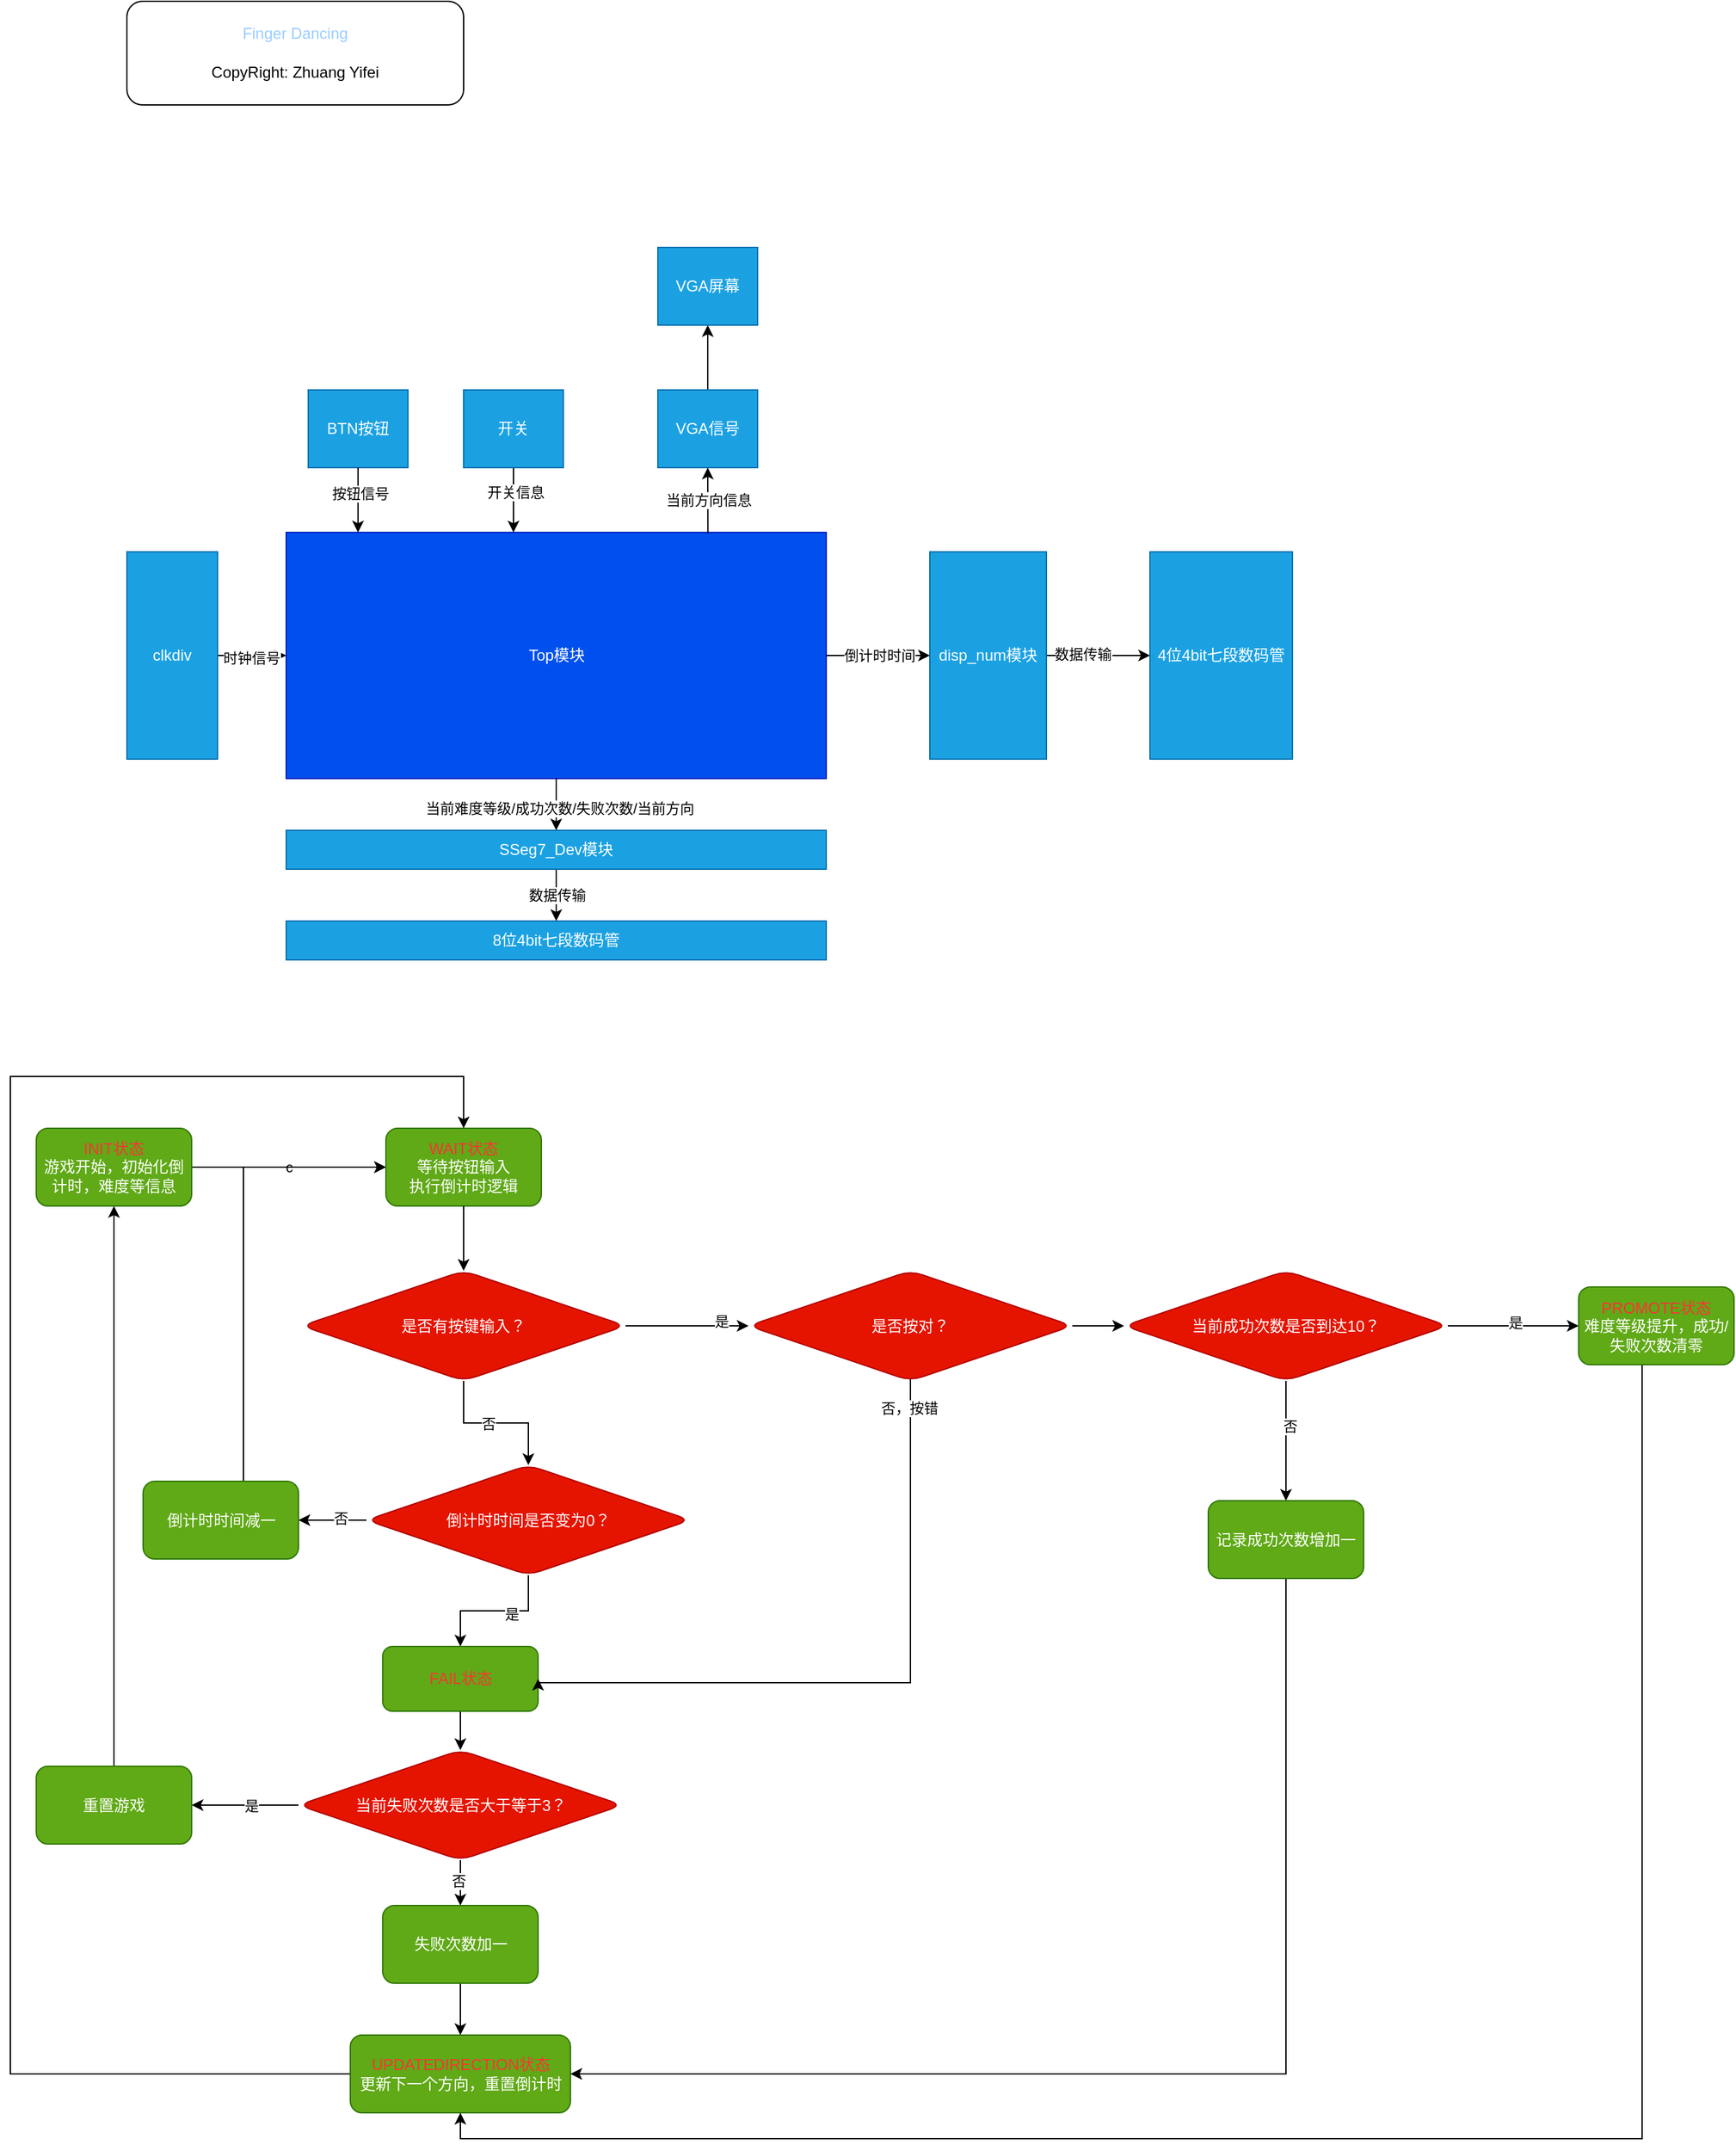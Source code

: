 <mxfile version="22.1.11" type="device" pages="2">
  <diagram name="第 1 页" id="g7MC9NgYhMIOstKCUi9z">
    <mxGraphModel dx="993" dy="734" grid="1" gridSize="10" guides="1" tooltips="1" connect="1" arrows="1" fold="1" page="1" pageScale="1" pageWidth="827" pageHeight="1169" math="0" shadow="0">
      <root>
        <mxCell id="0" />
        <mxCell id="1" parent="0" />
        <mxCell id="Q2U3eIDguRqmrn5DEOg9-1" value="" style="rounded=1;whiteSpace=wrap;html=1;" parent="1" vertex="1">
          <mxGeometry x="120" y="210" width="260" height="80" as="geometry" />
        </mxCell>
        <mxCell id="Q2U3eIDguRqmrn5DEOg9-2" value="&lt;font color=&quot;#99ccff&quot;&gt;Finger Dancing&lt;/font&gt;" style="text;html=1;strokeColor=none;fillColor=none;align=center;verticalAlign=middle;whiteSpace=wrap;rounded=0;" parent="1" vertex="1">
          <mxGeometry x="195" y="220" width="110" height="30" as="geometry" />
        </mxCell>
        <mxCell id="Q2U3eIDguRqmrn5DEOg9-3" value="CopyRight: Zhuang Yifei" style="text;html=1;strokeColor=none;fillColor=none;align=center;verticalAlign=middle;whiteSpace=wrap;rounded=0;" parent="1" vertex="1">
          <mxGeometry x="170" y="250" width="160" height="30" as="geometry" />
        </mxCell>
        <mxCell id="MwbJg4xykfJvcVXfdxU0-3" value="" style="group" parent="1" vertex="1" connectable="0">
          <mxGeometry x="243" y="620" width="417" height="190" as="geometry" />
        </mxCell>
        <mxCell id="cFL7iqV5pQ6nerM8wdcM-2" value="" style="rounded=0;whiteSpace=wrap;html=1;fillColor=#0050ef;strokeColor=#001DBC;fontColor=#ffffff;" parent="MwbJg4xykfJvcVXfdxU0-3" vertex="1">
          <mxGeometry width="417" height="190" as="geometry" />
        </mxCell>
        <mxCell id="MwbJg4xykfJvcVXfdxU0-1" value="Top模块" style="text;html=1;align=center;verticalAlign=middle;whiteSpace=wrap;rounded=0;fontColor=#FFFFFF;" parent="MwbJg4xykfJvcVXfdxU0-3" vertex="1">
          <mxGeometry x="171.706" y="80" width="73.588" height="30" as="geometry" />
        </mxCell>
        <mxCell id="MwbJg4xykfJvcVXfdxU0-15" style="edgeStyle=orthogonalEdgeStyle;rounded=0;orthogonalLoop=1;jettySize=auto;html=1;" parent="1" source="MwbJg4xykfJvcVXfdxU0-4" edge="1">
          <mxGeometry relative="1" as="geometry">
            <mxPoint x="418.5" y="620.0" as="targetPoint" />
          </mxGeometry>
        </mxCell>
        <mxCell id="MwbJg4xykfJvcVXfdxU0-16" value="开关信息" style="edgeLabel;html=1;align=center;verticalAlign=middle;resizable=0;points=[];" parent="MwbJg4xykfJvcVXfdxU0-15" vertex="1" connectable="0">
          <mxGeometry x="-0.251" y="1" relative="1" as="geometry">
            <mxPoint as="offset" />
          </mxGeometry>
        </mxCell>
        <mxCell id="MwbJg4xykfJvcVXfdxU0-4" value="开关" style="rounded=0;whiteSpace=wrap;html=1;fillColor=#1ba1e2;fontColor=#ffffff;strokeColor=#006EAF;" parent="1" vertex="1">
          <mxGeometry x="380" y="510" width="77" height="60" as="geometry" />
        </mxCell>
        <mxCell id="MwbJg4xykfJvcVXfdxU0-5" value="BTN按钮" style="rounded=0;whiteSpace=wrap;html=1;fillColor=#1ba1e2;fontColor=#ffffff;strokeColor=#006EAF;" parent="1" vertex="1">
          <mxGeometry x="260" y="510" width="77" height="60" as="geometry" />
        </mxCell>
        <mxCell id="MwbJg4xykfJvcVXfdxU0-29" style="edgeStyle=orthogonalEdgeStyle;rounded=0;orthogonalLoop=1;jettySize=auto;html=1;entryX=0.5;entryY=1;entryDx=0;entryDy=0;" parent="1" source="MwbJg4xykfJvcVXfdxU0-6" target="MwbJg4xykfJvcVXfdxU0-7" edge="1">
          <mxGeometry relative="1" as="geometry" />
        </mxCell>
        <mxCell id="MwbJg4xykfJvcVXfdxU0-6" value="VGA信号" style="rounded=0;whiteSpace=wrap;html=1;fillColor=#1ba1e2;fontColor=#ffffff;strokeColor=#006EAF;" parent="1" vertex="1">
          <mxGeometry x="530" y="510" width="77" height="60" as="geometry" />
        </mxCell>
        <mxCell id="MwbJg4xykfJvcVXfdxU0-7" value="VGA屏幕" style="rounded=0;whiteSpace=wrap;html=1;fillColor=#1ba1e2;fontColor=#ffffff;strokeColor=#006EAF;" parent="1" vertex="1">
          <mxGeometry x="530" y="400" width="77" height="60" as="geometry" />
        </mxCell>
        <mxCell id="MwbJg4xykfJvcVXfdxU0-11" style="edgeStyle=orthogonalEdgeStyle;rounded=0;orthogonalLoop=1;jettySize=auto;html=1;entryX=0;entryY=0.5;entryDx=0;entryDy=0;" parent="1" source="MwbJg4xykfJvcVXfdxU0-8" target="cFL7iqV5pQ6nerM8wdcM-2" edge="1">
          <mxGeometry relative="1" as="geometry" />
        </mxCell>
        <mxCell id="MwbJg4xykfJvcVXfdxU0-12" value="时钟信号" style="edgeLabel;html=1;align=center;verticalAlign=middle;resizable=0;points=[];" parent="MwbJg4xykfJvcVXfdxU0-11" vertex="1" connectable="0">
          <mxGeometry x="-0.037" y="-2" relative="1" as="geometry">
            <mxPoint as="offset" />
          </mxGeometry>
        </mxCell>
        <mxCell id="MwbJg4xykfJvcVXfdxU0-8" value="clkdiv" style="rounded=0;whiteSpace=wrap;html=1;fillColor=#1ba1e2;fontColor=#ffffff;strokeColor=#006EAF;" parent="1" vertex="1">
          <mxGeometry x="120" y="635" width="70" height="160" as="geometry" />
        </mxCell>
        <mxCell id="MwbJg4xykfJvcVXfdxU0-21" value="" style="edgeStyle=orthogonalEdgeStyle;rounded=0;orthogonalLoop=1;jettySize=auto;html=1;" parent="1" source="MwbJg4xykfJvcVXfdxU0-9" target="MwbJg4xykfJvcVXfdxU0-20" edge="1">
          <mxGeometry relative="1" as="geometry" />
        </mxCell>
        <mxCell id="MwbJg4xykfJvcVXfdxU0-22" value="数据传输" style="edgeLabel;html=1;align=center;verticalAlign=middle;resizable=0;points=[];" parent="MwbJg4xykfJvcVXfdxU0-21" vertex="1" connectable="0">
          <mxGeometry x="-0.303" y="1" relative="1" as="geometry">
            <mxPoint as="offset" />
          </mxGeometry>
        </mxCell>
        <mxCell id="MwbJg4xykfJvcVXfdxU0-9" value="disp_num模块" style="rounded=0;whiteSpace=wrap;html=1;fillColor=#1ba1e2;fontColor=#ffffff;strokeColor=#006EAF;" parent="1" vertex="1">
          <mxGeometry x="740" y="635" width="90" height="160" as="geometry" />
        </mxCell>
        <mxCell id="MwbJg4xykfJvcVXfdxU0-26" value="数据传输" style="edgeStyle=orthogonalEdgeStyle;rounded=0;orthogonalLoop=1;jettySize=auto;html=1;" parent="1" source="MwbJg4xykfJvcVXfdxU0-10" target="MwbJg4xykfJvcVXfdxU0-25" edge="1">
          <mxGeometry relative="1" as="geometry" />
        </mxCell>
        <mxCell id="MwbJg4xykfJvcVXfdxU0-10" value="SSeg7_Dev模块" style="rounded=0;whiteSpace=wrap;html=1;fillColor=#1ba1e2;fontColor=#ffffff;strokeColor=#006EAF;" parent="1" vertex="1">
          <mxGeometry x="243" y="850" width="417" height="30" as="geometry" />
        </mxCell>
        <mxCell id="MwbJg4xykfJvcVXfdxU0-13" style="edgeStyle=orthogonalEdgeStyle;rounded=0;orthogonalLoop=1;jettySize=auto;html=1;entryX=0.133;entryY=0;entryDx=0;entryDy=0;entryPerimeter=0;" parent="1" source="MwbJg4xykfJvcVXfdxU0-5" target="cFL7iqV5pQ6nerM8wdcM-2" edge="1">
          <mxGeometry relative="1" as="geometry" />
        </mxCell>
        <mxCell id="MwbJg4xykfJvcVXfdxU0-14" value="按钮信号" style="edgeLabel;html=1;align=center;verticalAlign=middle;resizable=0;points=[];" parent="MwbJg4xykfJvcVXfdxU0-13" vertex="1" connectable="0">
          <mxGeometry x="-0.195" y="1" relative="1" as="geometry">
            <mxPoint as="offset" />
          </mxGeometry>
        </mxCell>
        <mxCell id="MwbJg4xykfJvcVXfdxU0-18" style="edgeStyle=orthogonalEdgeStyle;rounded=0;orthogonalLoop=1;jettySize=auto;html=1;" parent="1" source="cFL7iqV5pQ6nerM8wdcM-2" target="MwbJg4xykfJvcVXfdxU0-9" edge="1">
          <mxGeometry relative="1" as="geometry" />
        </mxCell>
        <mxCell id="MwbJg4xykfJvcVXfdxU0-19" value="倒计时时间" style="edgeLabel;html=1;align=center;verticalAlign=middle;resizable=0;points=[];" parent="MwbJg4xykfJvcVXfdxU0-18" vertex="1" connectable="0">
          <mxGeometry x="-0.332" relative="1" as="geometry">
            <mxPoint x="14" as="offset" />
          </mxGeometry>
        </mxCell>
        <mxCell id="MwbJg4xykfJvcVXfdxU0-20" value="4位4bit七段数码管" style="rounded=0;whiteSpace=wrap;html=1;fillColor=#1ba1e2;fontColor=#ffffff;strokeColor=#006EAF;" parent="1" vertex="1">
          <mxGeometry x="910" y="635" width="110" height="160" as="geometry" />
        </mxCell>
        <mxCell id="MwbJg4xykfJvcVXfdxU0-23" style="edgeStyle=orthogonalEdgeStyle;rounded=0;orthogonalLoop=1;jettySize=auto;html=1;entryX=0.5;entryY=0;entryDx=0;entryDy=0;" parent="1" source="cFL7iqV5pQ6nerM8wdcM-2" target="MwbJg4xykfJvcVXfdxU0-10" edge="1">
          <mxGeometry relative="1" as="geometry" />
        </mxCell>
        <mxCell id="MwbJg4xykfJvcVXfdxU0-24" value="当前难度等级/成功次数/失败次数/当前方向" style="edgeLabel;html=1;align=center;verticalAlign=middle;resizable=0;points=[];" parent="MwbJg4xykfJvcVXfdxU0-23" vertex="1" connectable="0">
          <mxGeometry x="0.123" y="2" relative="1" as="geometry">
            <mxPoint as="offset" />
          </mxGeometry>
        </mxCell>
        <mxCell id="MwbJg4xykfJvcVXfdxU0-25" value="8位4bit七段数码管" style="rounded=0;whiteSpace=wrap;html=1;fillColor=#1ba1e2;fontColor=#ffffff;strokeColor=#006EAF;" parent="1" vertex="1">
          <mxGeometry x="243" y="920" width="417" height="30" as="geometry" />
        </mxCell>
        <mxCell id="MwbJg4xykfJvcVXfdxU0-27" value="" style="endArrow=classic;html=1;rounded=0;entryX=0.5;entryY=1;entryDx=0;entryDy=0;exitX=0.781;exitY=0.004;exitDx=0;exitDy=0;exitPerimeter=0;" parent="1" source="cFL7iqV5pQ6nerM8wdcM-2" target="MwbJg4xykfJvcVXfdxU0-6" edge="1">
          <mxGeometry width="50" height="50" relative="1" as="geometry">
            <mxPoint x="680" y="570" as="sourcePoint" />
            <mxPoint x="730" y="520" as="targetPoint" />
          </mxGeometry>
        </mxCell>
        <mxCell id="MwbJg4xykfJvcVXfdxU0-28" value="当前方向信息" style="edgeLabel;html=1;align=center;verticalAlign=middle;resizable=0;points=[];" parent="MwbJg4xykfJvcVXfdxU0-27" vertex="1" connectable="0">
          <mxGeometry x="0.022" relative="1" as="geometry">
            <mxPoint as="offset" />
          </mxGeometry>
        </mxCell>
        <mxCell id="MwbJg4xykfJvcVXfdxU0-32" value="c" style="edgeStyle=orthogonalEdgeStyle;rounded=0;orthogonalLoop=1;jettySize=auto;html=1;" parent="1" source="MwbJg4xykfJvcVXfdxU0-30" target="MwbJg4xykfJvcVXfdxU0-31" edge="1">
          <mxGeometry relative="1" as="geometry" />
        </mxCell>
        <mxCell id="MwbJg4xykfJvcVXfdxU0-30" value="&lt;font color=&quot;#ff3333&quot;&gt;INIT状态&lt;/font&gt;&lt;br&gt;游戏开始，初始化倒计时，难度等信息" style="rounded=1;whiteSpace=wrap;html=1;fillColor=#60a917;fontColor=#ffffff;strokeColor=#2D7600;" parent="1" vertex="1">
          <mxGeometry x="50" y="1080" width="120" height="60" as="geometry" />
        </mxCell>
        <mxCell id="MwbJg4xykfJvcVXfdxU0-34" value="" style="edgeStyle=orthogonalEdgeStyle;rounded=0;orthogonalLoop=1;jettySize=auto;html=1;" parent="1" source="MwbJg4xykfJvcVXfdxU0-55" target="MwbJg4xykfJvcVXfdxU0-33" edge="1">
          <mxGeometry relative="1" as="geometry" />
        </mxCell>
        <mxCell id="MwbJg4xykfJvcVXfdxU0-57" value="否" style="edgeLabel;html=1;align=center;verticalAlign=middle;resizable=0;points=[];" parent="MwbJg4xykfJvcVXfdxU0-34" vertex="1" connectable="0">
          <mxGeometry x="-0.116" relative="1" as="geometry">
            <mxPoint as="offset" />
          </mxGeometry>
        </mxCell>
        <mxCell id="MwbJg4xykfJvcVXfdxU0-31" value="&lt;font color=&quot;#ff3333&quot;&gt;WAIT状态&lt;/font&gt;&lt;br&gt;等待按钮输入&lt;br&gt;执行倒计时逻辑" style="whiteSpace=wrap;html=1;fillColor=#60a917;strokeColor=#2D7600;fontColor=#ffffff;rounded=1;" parent="1" vertex="1">
          <mxGeometry x="320" y="1080" width="120" height="60" as="geometry" />
        </mxCell>
        <mxCell id="MwbJg4xykfJvcVXfdxU0-36" value="" style="edgeStyle=orthogonalEdgeStyle;rounded=0;orthogonalLoop=1;jettySize=auto;html=1;" parent="1" source="MwbJg4xykfJvcVXfdxU0-33" target="MwbJg4xykfJvcVXfdxU0-35" edge="1">
          <mxGeometry relative="1" as="geometry" />
        </mxCell>
        <mxCell id="MwbJg4xykfJvcVXfdxU0-37" value="否" style="edgeLabel;html=1;align=center;verticalAlign=middle;resizable=0;points=[];" parent="MwbJg4xykfJvcVXfdxU0-36" vertex="1" connectable="0">
          <mxGeometry x="-0.242" y="-2" relative="1" as="geometry">
            <mxPoint as="offset" />
          </mxGeometry>
        </mxCell>
        <mxCell id="MwbJg4xykfJvcVXfdxU0-40" value="" style="edgeStyle=orthogonalEdgeStyle;rounded=0;orthogonalLoop=1;jettySize=auto;html=1;" parent="1" source="MwbJg4xykfJvcVXfdxU0-33" target="MwbJg4xykfJvcVXfdxU0-39" edge="1">
          <mxGeometry relative="1" as="geometry" />
        </mxCell>
        <mxCell id="MwbJg4xykfJvcVXfdxU0-61" value="是" style="edgeLabel;html=1;align=center;verticalAlign=middle;resizable=0;points=[];" parent="MwbJg4xykfJvcVXfdxU0-40" vertex="1" connectable="0">
          <mxGeometry x="-0.236" y="2" relative="1" as="geometry">
            <mxPoint as="offset" />
          </mxGeometry>
        </mxCell>
        <mxCell id="MwbJg4xykfJvcVXfdxU0-33" value="倒计时时间是否变为0？" style="rhombus;whiteSpace=wrap;html=1;fillColor=#e51400;strokeColor=#B20000;fontColor=#ffffff;rounded=1;" parent="1" vertex="1">
          <mxGeometry x="305" y="1340" width="250" height="85" as="geometry" />
        </mxCell>
        <mxCell id="MwbJg4xykfJvcVXfdxU0-66" style="edgeStyle=orthogonalEdgeStyle;rounded=0;orthogonalLoop=1;jettySize=auto;html=1;entryX=0;entryY=0.5;entryDx=0;entryDy=0;" parent="1" source="MwbJg4xykfJvcVXfdxU0-35" target="MwbJg4xykfJvcVXfdxU0-31" edge="1">
          <mxGeometry relative="1" as="geometry">
            <Array as="points">
              <mxPoint x="210" y="1110" />
            </Array>
          </mxGeometry>
        </mxCell>
        <mxCell id="MwbJg4xykfJvcVXfdxU0-35" value="倒计时时间减一" style="whiteSpace=wrap;html=1;rounded=1;fillColor=#60a917;fontColor=#ffffff;strokeColor=#2D7600;" parent="1" vertex="1">
          <mxGeometry x="132.5" y="1352.5" width="120" height="60" as="geometry" />
        </mxCell>
        <mxCell id="MwbJg4xykfJvcVXfdxU0-42" value="" style="edgeStyle=orthogonalEdgeStyle;rounded=0;orthogonalLoop=1;jettySize=auto;html=1;entryX=0.5;entryY=0;entryDx=0;entryDy=0;" parent="1" source="MwbJg4xykfJvcVXfdxU0-39" target="MwbJg4xykfJvcVXfdxU0-43" edge="1">
          <mxGeometry relative="1" as="geometry">
            <mxPoint x="377.5" y="1595" as="targetPoint" />
          </mxGeometry>
        </mxCell>
        <mxCell id="MwbJg4xykfJvcVXfdxU0-39" value="&lt;font color=&quot;#ff3333&quot;&gt;FAIL状态&lt;/font&gt;&lt;br&gt;" style="whiteSpace=wrap;html=1;fillColor=#60a917;strokeColor=#2D7600;fontColor=#ffffff;rounded=1;" parent="1" vertex="1">
          <mxGeometry x="317.5" y="1480" width="120" height="50" as="geometry" />
        </mxCell>
        <mxCell id="MwbJg4xykfJvcVXfdxU0-46" value="" style="edgeStyle=orthogonalEdgeStyle;rounded=0;orthogonalLoop=1;jettySize=auto;html=1;" parent="1" source="MwbJg4xykfJvcVXfdxU0-43" target="MwbJg4xykfJvcVXfdxU0-45" edge="1">
          <mxGeometry relative="1" as="geometry" />
        </mxCell>
        <mxCell id="MwbJg4xykfJvcVXfdxU0-47" value="是" style="edgeLabel;html=1;align=center;verticalAlign=middle;resizable=0;points=[];" parent="MwbJg4xykfJvcVXfdxU0-46" vertex="1" connectable="0">
          <mxGeometry x="-0.085" y="5" relative="1" as="geometry">
            <mxPoint x="1" y="-5" as="offset" />
          </mxGeometry>
        </mxCell>
        <mxCell id="MwbJg4xykfJvcVXfdxU0-50" value="" style="edgeStyle=orthogonalEdgeStyle;rounded=0;orthogonalLoop=1;jettySize=auto;html=1;" parent="1" source="MwbJg4xykfJvcVXfdxU0-43" target="MwbJg4xykfJvcVXfdxU0-49" edge="1">
          <mxGeometry relative="1" as="geometry" />
        </mxCell>
        <mxCell id="MwbJg4xykfJvcVXfdxU0-51" value="否" style="edgeLabel;html=1;align=center;verticalAlign=middle;resizable=0;points=[];" parent="MwbJg4xykfJvcVXfdxU0-50" vertex="1" connectable="0">
          <mxGeometry x="-0.304" y="-2" relative="1" as="geometry">
            <mxPoint as="offset" />
          </mxGeometry>
        </mxCell>
        <mxCell id="MwbJg4xykfJvcVXfdxU0-43" value="当前失败次数是否大于等于3？" style="rhombus;whiteSpace=wrap;html=1;fillColor=#e51400;strokeColor=#B20000;fontColor=#ffffff;rounded=1;" parent="1" vertex="1">
          <mxGeometry x="252.5" y="1560" width="250" height="85" as="geometry" />
        </mxCell>
        <mxCell id="MwbJg4xykfJvcVXfdxU0-48" style="edgeStyle=orthogonalEdgeStyle;rounded=0;orthogonalLoop=1;jettySize=auto;html=1;entryX=0.5;entryY=1;entryDx=0;entryDy=0;" parent="1" source="MwbJg4xykfJvcVXfdxU0-45" target="MwbJg4xykfJvcVXfdxU0-30" edge="1">
          <mxGeometry relative="1" as="geometry" />
        </mxCell>
        <mxCell id="MwbJg4xykfJvcVXfdxU0-45" value="重置游戏" style="whiteSpace=wrap;html=1;fillColor=#60a917;strokeColor=#2D7600;fontColor=#ffffff;rounded=1;" parent="1" vertex="1">
          <mxGeometry x="50" y="1572.5" width="120" height="60" as="geometry" />
        </mxCell>
        <mxCell id="MwbJg4xykfJvcVXfdxU0-53" value="" style="edgeStyle=orthogonalEdgeStyle;rounded=0;orthogonalLoop=1;jettySize=auto;html=1;" parent="1" source="MwbJg4xykfJvcVXfdxU0-49" target="MwbJg4xykfJvcVXfdxU0-52" edge="1">
          <mxGeometry relative="1" as="geometry" />
        </mxCell>
        <mxCell id="MwbJg4xykfJvcVXfdxU0-49" value="失败次数加一" style="whiteSpace=wrap;html=1;fillColor=#60a917;strokeColor=#2D7600;fontColor=#ffffff;rounded=1;" parent="1" vertex="1">
          <mxGeometry x="317.5" y="1680" width="120" height="60" as="geometry" />
        </mxCell>
        <mxCell id="MwbJg4xykfJvcVXfdxU0-54" style="edgeStyle=orthogonalEdgeStyle;rounded=0;orthogonalLoop=1;jettySize=auto;html=1;entryX=0.5;entryY=0;entryDx=0;entryDy=0;" parent="1" source="MwbJg4xykfJvcVXfdxU0-52" target="MwbJg4xykfJvcVXfdxU0-31" edge="1">
          <mxGeometry relative="1" as="geometry">
            <mxPoint x="40" y="1010" as="targetPoint" />
            <Array as="points">
              <mxPoint x="30" y="1810" />
              <mxPoint x="30" y="1040" />
              <mxPoint x="380" y="1040" />
            </Array>
          </mxGeometry>
        </mxCell>
        <mxCell id="MwbJg4xykfJvcVXfdxU0-52" value="&lt;font color=&quot;#ff3333&quot;&gt;UPDATEDIRECTION状态&lt;/font&gt;&lt;br&gt;更新下一个方向，重置倒计时" style="whiteSpace=wrap;html=1;fillColor=#60a917;strokeColor=#2D7600;fontColor=#ffffff;rounded=1;" parent="1" vertex="1">
          <mxGeometry x="292.5" y="1780" width="170" height="60" as="geometry" />
        </mxCell>
        <mxCell id="MwbJg4xykfJvcVXfdxU0-56" value="" style="edgeStyle=orthogonalEdgeStyle;rounded=0;orthogonalLoop=1;jettySize=auto;html=1;" parent="1" source="MwbJg4xykfJvcVXfdxU0-31" target="MwbJg4xykfJvcVXfdxU0-55" edge="1">
          <mxGeometry relative="1" as="geometry">
            <mxPoint x="380" y="1140" as="sourcePoint" />
            <mxPoint x="378" y="1340" as="targetPoint" />
          </mxGeometry>
        </mxCell>
        <mxCell id="MwbJg4xykfJvcVXfdxU0-63" value="" style="edgeStyle=orthogonalEdgeStyle;rounded=0;orthogonalLoop=1;jettySize=auto;html=1;" parent="1" source="MwbJg4xykfJvcVXfdxU0-55" target="MwbJg4xykfJvcVXfdxU0-62" edge="1">
          <mxGeometry relative="1" as="geometry" />
        </mxCell>
        <mxCell id="MwbJg4xykfJvcVXfdxU0-64" value="是" style="edgeLabel;html=1;align=center;verticalAlign=middle;resizable=0;points=[];" parent="MwbJg4xykfJvcVXfdxU0-63" vertex="1" connectable="0">
          <mxGeometry x="0.558" y="4" relative="1" as="geometry">
            <mxPoint as="offset" />
          </mxGeometry>
        </mxCell>
        <mxCell id="MwbJg4xykfJvcVXfdxU0-55" value="是否有按键输入？" style="rhombus;whiteSpace=wrap;html=1;fillColor=#e51400;strokeColor=#B20000;fontColor=#ffffff;rounded=1;" parent="1" vertex="1">
          <mxGeometry x="255" y="1190" width="250" height="85" as="geometry" />
        </mxCell>
        <mxCell id="MwbJg4xykfJvcVXfdxU0-65" style="edgeStyle=orthogonalEdgeStyle;rounded=0;orthogonalLoop=1;jettySize=auto;html=1;entryX=1;entryY=0.5;entryDx=0;entryDy=0;" parent="1" target="MwbJg4xykfJvcVXfdxU0-39" edge="1">
          <mxGeometry relative="1" as="geometry">
            <mxPoint x="725" y="1256.42" as="sourcePoint" />
            <mxPoint x="502.5" y="1508.52" as="targetPoint" />
            <Array as="points">
              <mxPoint x="725" y="1508" />
              <mxPoint x="438" y="1508" />
            </Array>
          </mxGeometry>
        </mxCell>
        <mxCell id="MwbJg4xykfJvcVXfdxU0-67" value="否，按错" style="edgeLabel;html=1;align=center;verticalAlign=middle;resizable=0;points=[];" parent="MwbJg4xykfJvcVXfdxU0-65" vertex="1" connectable="0">
          <mxGeometry x="-0.856" y="-1" relative="1" as="geometry">
            <mxPoint as="offset" />
          </mxGeometry>
        </mxCell>
        <mxCell id="MwbJg4xykfJvcVXfdxU0-71" value="" style="edgeStyle=orthogonalEdgeStyle;rounded=0;orthogonalLoop=1;jettySize=auto;html=1;" parent="1" source="MwbJg4xykfJvcVXfdxU0-62" target="MwbJg4xykfJvcVXfdxU0-70" edge="1">
          <mxGeometry relative="1" as="geometry" />
        </mxCell>
        <mxCell id="MwbJg4xykfJvcVXfdxU0-62" value="是否按对？" style="rhombus;whiteSpace=wrap;html=1;fillColor=#e51400;strokeColor=#B20000;fontColor=#ffffff;rounded=1;" parent="1" vertex="1">
          <mxGeometry x="600" y="1190" width="250" height="85" as="geometry" />
        </mxCell>
        <mxCell id="MwbJg4xykfJvcVXfdxU0-73" value="" style="edgeStyle=orthogonalEdgeStyle;rounded=0;orthogonalLoop=1;jettySize=auto;html=1;" parent="1" source="MwbJg4xykfJvcVXfdxU0-70" target="MwbJg4xykfJvcVXfdxU0-72" edge="1">
          <mxGeometry relative="1" as="geometry" />
        </mxCell>
        <mxCell id="MwbJg4xykfJvcVXfdxU0-74" value="否" style="edgeLabel;html=1;align=center;verticalAlign=middle;resizable=0;points=[];" parent="MwbJg4xykfJvcVXfdxU0-73" vertex="1" connectable="0">
          <mxGeometry x="-0.261" y="3" relative="1" as="geometry">
            <mxPoint y="1" as="offset" />
          </mxGeometry>
        </mxCell>
        <mxCell id="MwbJg4xykfJvcVXfdxU0-78" value="" style="edgeStyle=orthogonalEdgeStyle;rounded=0;orthogonalLoop=1;jettySize=auto;html=1;" parent="1" source="MwbJg4xykfJvcVXfdxU0-70" target="MwbJg4xykfJvcVXfdxU0-77" edge="1">
          <mxGeometry relative="1" as="geometry" />
        </mxCell>
        <mxCell id="MwbJg4xykfJvcVXfdxU0-79" value="是" style="edgeLabel;html=1;align=center;verticalAlign=middle;resizable=0;points=[];" parent="MwbJg4xykfJvcVXfdxU0-78" vertex="1" connectable="0">
          <mxGeometry x="0.023" y="3" relative="1" as="geometry">
            <mxPoint as="offset" />
          </mxGeometry>
        </mxCell>
        <mxCell id="MwbJg4xykfJvcVXfdxU0-70" value="当前成功次数是否到达10？" style="rhombus;whiteSpace=wrap;html=1;fillColor=#e51400;strokeColor=#B20000;fontColor=#ffffff;rounded=1;" parent="1" vertex="1">
          <mxGeometry x="890" y="1190" width="250" height="85" as="geometry" />
        </mxCell>
        <mxCell id="MwbJg4xykfJvcVXfdxU0-76" style="edgeStyle=orthogonalEdgeStyle;rounded=0;orthogonalLoop=1;jettySize=auto;html=1;entryX=1;entryY=0.5;entryDx=0;entryDy=0;" parent="1" source="MwbJg4xykfJvcVXfdxU0-72" target="MwbJg4xykfJvcVXfdxU0-52" edge="1">
          <mxGeometry relative="1" as="geometry">
            <Array as="points">
              <mxPoint x="1015" y="1810" />
            </Array>
          </mxGeometry>
        </mxCell>
        <mxCell id="MwbJg4xykfJvcVXfdxU0-72" value="记录成功次数增加一" style="whiteSpace=wrap;html=1;fillColor=#60a917;strokeColor=#2D7600;fontColor=#ffffff;rounded=1;" parent="1" vertex="1">
          <mxGeometry x="955" y="1367.5" width="120" height="60" as="geometry" />
        </mxCell>
        <mxCell id="MwbJg4xykfJvcVXfdxU0-80" style="edgeStyle=orthogonalEdgeStyle;rounded=0;orthogonalLoop=1;jettySize=auto;html=1;entryX=0.5;entryY=1;entryDx=0;entryDy=0;" parent="1" source="MwbJg4xykfJvcVXfdxU0-77" target="MwbJg4xykfJvcVXfdxU0-52" edge="1">
          <mxGeometry relative="1" as="geometry">
            <Array as="points">
              <mxPoint x="1290" y="1860" />
              <mxPoint x="378" y="1860" />
            </Array>
          </mxGeometry>
        </mxCell>
        <mxCell id="MwbJg4xykfJvcVXfdxU0-77" value="&lt;font color=&quot;#ff3333&quot;&gt;PROMOTE状态&lt;/font&gt;&lt;br&gt;难度等级提升，成功/失败次数清零" style="whiteSpace=wrap;html=1;fillColor=#60a917;strokeColor=#2D7600;fontColor=#ffffff;rounded=1;" parent="1" vertex="1">
          <mxGeometry x="1241" y="1202.5" width="120" height="60" as="geometry" />
        </mxCell>
      </root>
    </mxGraphModel>
  </diagram>
  <diagram id="pdCF1ad3-q7KOrroEkM7" name="第 2 页">
    <mxGraphModel dx="2837" dy="2194" grid="1" gridSize="10" guides="1" tooltips="1" connect="1" arrows="1" fold="1" page="1" pageScale="1" pageWidth="827" pageHeight="1169" math="0" shadow="0">
      <root>
        <mxCell id="0" />
        <mxCell id="1" parent="0" />
        <mxCell id="amHx6SAmP-XiGZ-ax4XM-1" value="" style="edgeStyle=orthogonalEdgeStyle;rounded=0;orthogonalLoop=1;jettySize=auto;html=1;" edge="1" parent="1" source="amHx6SAmP-XiGZ-ax4XM-2" target="amHx6SAmP-XiGZ-ax4XM-5">
          <mxGeometry relative="1" as="geometry" />
        </mxCell>
        <mxCell id="amHx6SAmP-XiGZ-ax4XM-2" value="&lt;font color=&quot;#ff3333&quot;&gt;INIT状态&lt;/font&gt;&lt;br&gt;游戏开始，初始化倒计时，难度等信息" style="rounded=1;whiteSpace=wrap;html=1;fillColor=#60a917;fontColor=#ffffff;strokeColor=#2D7600;" vertex="1" parent="1">
          <mxGeometry x="139.86" y="159.86" width="120" height="60" as="geometry" />
        </mxCell>
        <mxCell id="amHx6SAmP-XiGZ-ax4XM-3" value="" style="edgeStyle=orthogonalEdgeStyle;rounded=0;orthogonalLoop=1;jettySize=auto;html=1;" edge="1" parent="1" source="amHx6SAmP-XiGZ-ax4XM-29" target="amHx6SAmP-XiGZ-ax4XM-10">
          <mxGeometry relative="1" as="geometry" />
        </mxCell>
        <mxCell id="amHx6SAmP-XiGZ-ax4XM-4" value="否" style="edgeLabel;html=1;align=center;verticalAlign=middle;resizable=0;points=[];" vertex="1" connectable="0" parent="amHx6SAmP-XiGZ-ax4XM-3">
          <mxGeometry x="-0.116" relative="1" as="geometry">
            <mxPoint as="offset" />
          </mxGeometry>
        </mxCell>
        <mxCell id="amHx6SAmP-XiGZ-ax4XM-5" value="&lt;font color=&quot;#ff3333&quot;&gt;WAIT状态&lt;/font&gt;&lt;br&gt;等待按钮输入&lt;br&gt;执行倒计时逻辑" style="whiteSpace=wrap;html=1;fillColor=#60a917;strokeColor=#2D7600;fontColor=#ffffff;rounded=1;" vertex="1" parent="1">
          <mxGeometry x="409.86" y="159.86" width="120" height="60" as="geometry" />
        </mxCell>
        <mxCell id="amHx6SAmP-XiGZ-ax4XM-6" value="" style="edgeStyle=orthogonalEdgeStyle;rounded=0;orthogonalLoop=1;jettySize=auto;html=1;" edge="1" parent="1" source="amHx6SAmP-XiGZ-ax4XM-10" target="amHx6SAmP-XiGZ-ax4XM-12">
          <mxGeometry relative="1" as="geometry" />
        </mxCell>
        <mxCell id="amHx6SAmP-XiGZ-ax4XM-7" value="否" style="edgeLabel;html=1;align=center;verticalAlign=middle;resizable=0;points=[];" vertex="1" connectable="0" parent="amHx6SAmP-XiGZ-ax4XM-6">
          <mxGeometry x="-0.242" y="-2" relative="1" as="geometry">
            <mxPoint as="offset" />
          </mxGeometry>
        </mxCell>
        <mxCell id="amHx6SAmP-XiGZ-ax4XM-8" value="" style="edgeStyle=orthogonalEdgeStyle;rounded=0;orthogonalLoop=1;jettySize=auto;html=1;" edge="1" parent="1" source="amHx6SAmP-XiGZ-ax4XM-10" target="amHx6SAmP-XiGZ-ax4XM-14">
          <mxGeometry relative="1" as="geometry" />
        </mxCell>
        <mxCell id="amHx6SAmP-XiGZ-ax4XM-9" value="是" style="edgeLabel;html=1;align=center;verticalAlign=middle;resizable=0;points=[];" vertex="1" connectable="0" parent="amHx6SAmP-XiGZ-ax4XM-8">
          <mxGeometry x="-0.236" y="2" relative="1" as="geometry">
            <mxPoint as="offset" />
          </mxGeometry>
        </mxCell>
        <mxCell id="amHx6SAmP-XiGZ-ax4XM-10" value="倒计时时间是否变为0？" style="rhombus;whiteSpace=wrap;html=1;fillColor=#e51400;strokeColor=#B20000;fontColor=#ffffff;rounded=1;" vertex="1" parent="1">
          <mxGeometry x="394.86" y="419.86" width="250" height="85" as="geometry" />
        </mxCell>
        <mxCell id="amHx6SAmP-XiGZ-ax4XM-11" style="edgeStyle=orthogonalEdgeStyle;rounded=0;orthogonalLoop=1;jettySize=auto;html=1;entryX=0;entryY=0.5;entryDx=0;entryDy=0;" edge="1" parent="1" source="amHx6SAmP-XiGZ-ax4XM-12" target="amHx6SAmP-XiGZ-ax4XM-5">
          <mxGeometry relative="1" as="geometry">
            <Array as="points">
              <mxPoint x="299.86" y="189.86" />
            </Array>
          </mxGeometry>
        </mxCell>
        <mxCell id="amHx6SAmP-XiGZ-ax4XM-12" value="倒计时时间减一" style="whiteSpace=wrap;html=1;rounded=1;fillColor=#60a917;fontColor=#ffffff;strokeColor=#2D7600;" vertex="1" parent="1">
          <mxGeometry x="222.36" y="432.36" width="120" height="60" as="geometry" />
        </mxCell>
        <mxCell id="amHx6SAmP-XiGZ-ax4XM-13" value="" style="edgeStyle=orthogonalEdgeStyle;rounded=0;orthogonalLoop=1;jettySize=auto;html=1;entryX=0.5;entryY=0;entryDx=0;entryDy=0;" edge="1" parent="1" source="amHx6SAmP-XiGZ-ax4XM-14" target="amHx6SAmP-XiGZ-ax4XM-19">
          <mxGeometry relative="1" as="geometry">
            <mxPoint x="467.36" y="674.86" as="targetPoint" />
          </mxGeometry>
        </mxCell>
        <mxCell id="amHx6SAmP-XiGZ-ax4XM-14" value="&lt;font color=&quot;#ff3333&quot;&gt;FAIL状态&lt;/font&gt;&lt;br&gt;" style="whiteSpace=wrap;html=1;fillColor=#60a917;strokeColor=#2D7600;fontColor=#ffffff;rounded=1;" vertex="1" parent="1">
          <mxGeometry x="407.36" y="559.86" width="120" height="50" as="geometry" />
        </mxCell>
        <mxCell id="amHx6SAmP-XiGZ-ax4XM-15" value="" style="edgeStyle=orthogonalEdgeStyle;rounded=0;orthogonalLoop=1;jettySize=auto;html=1;" edge="1" parent="1" source="amHx6SAmP-XiGZ-ax4XM-19" target="amHx6SAmP-XiGZ-ax4XM-21">
          <mxGeometry relative="1" as="geometry" />
        </mxCell>
        <mxCell id="amHx6SAmP-XiGZ-ax4XM-16" value="是" style="edgeLabel;html=1;align=center;verticalAlign=middle;resizable=0;points=[];" vertex="1" connectable="0" parent="amHx6SAmP-XiGZ-ax4XM-15">
          <mxGeometry x="-0.085" y="5" relative="1" as="geometry">
            <mxPoint x="1" y="-5" as="offset" />
          </mxGeometry>
        </mxCell>
        <mxCell id="amHx6SAmP-XiGZ-ax4XM-17" value="" style="edgeStyle=orthogonalEdgeStyle;rounded=0;orthogonalLoop=1;jettySize=auto;html=1;" edge="1" parent="1" source="amHx6SAmP-XiGZ-ax4XM-19" target="amHx6SAmP-XiGZ-ax4XM-23">
          <mxGeometry relative="1" as="geometry" />
        </mxCell>
        <mxCell id="amHx6SAmP-XiGZ-ax4XM-18" value="否" style="edgeLabel;html=1;align=center;verticalAlign=middle;resizable=0;points=[];" vertex="1" connectable="0" parent="amHx6SAmP-XiGZ-ax4XM-17">
          <mxGeometry x="-0.304" y="-2" relative="1" as="geometry">
            <mxPoint as="offset" />
          </mxGeometry>
        </mxCell>
        <mxCell id="amHx6SAmP-XiGZ-ax4XM-19" value="当前失败次数是否大于等于3？" style="rhombus;whiteSpace=wrap;html=1;fillColor=#e51400;strokeColor=#B20000;fontColor=#ffffff;rounded=1;" vertex="1" parent="1">
          <mxGeometry x="342.36" y="639.86" width="250" height="85" as="geometry" />
        </mxCell>
        <mxCell id="amHx6SAmP-XiGZ-ax4XM-20" style="edgeStyle=orthogonalEdgeStyle;rounded=0;orthogonalLoop=1;jettySize=auto;html=1;entryX=0.5;entryY=1;entryDx=0;entryDy=0;" edge="1" parent="1" source="amHx6SAmP-XiGZ-ax4XM-21" target="amHx6SAmP-XiGZ-ax4XM-2">
          <mxGeometry relative="1" as="geometry" />
        </mxCell>
        <mxCell id="amHx6SAmP-XiGZ-ax4XM-21" value="重置游戏" style="whiteSpace=wrap;html=1;fillColor=#60a917;strokeColor=#2D7600;fontColor=#ffffff;rounded=1;" vertex="1" parent="1">
          <mxGeometry x="139.86" y="652.36" width="120" height="60" as="geometry" />
        </mxCell>
        <mxCell id="amHx6SAmP-XiGZ-ax4XM-22" value="" style="edgeStyle=orthogonalEdgeStyle;rounded=0;orthogonalLoop=1;jettySize=auto;html=1;" edge="1" parent="1" source="amHx6SAmP-XiGZ-ax4XM-23" target="amHx6SAmP-XiGZ-ax4XM-25">
          <mxGeometry relative="1" as="geometry" />
        </mxCell>
        <mxCell id="amHx6SAmP-XiGZ-ax4XM-23" value="失败次数加一" style="whiteSpace=wrap;html=1;fillColor=#60a917;strokeColor=#2D7600;fontColor=#ffffff;rounded=1;" vertex="1" parent="1">
          <mxGeometry x="407.36" y="759.86" width="120" height="60" as="geometry" />
        </mxCell>
        <mxCell id="amHx6SAmP-XiGZ-ax4XM-24" style="edgeStyle=orthogonalEdgeStyle;rounded=0;orthogonalLoop=1;jettySize=auto;html=1;entryX=0.5;entryY=0;entryDx=0;entryDy=0;" edge="1" parent="1" source="amHx6SAmP-XiGZ-ax4XM-25" target="amHx6SAmP-XiGZ-ax4XM-5">
          <mxGeometry relative="1" as="geometry">
            <mxPoint x="129.86" y="89.86" as="targetPoint" />
            <Array as="points">
              <mxPoint x="119.86" y="889.86" />
              <mxPoint x="119.86" y="119.86" />
              <mxPoint x="469.86" y="119.86" />
            </Array>
          </mxGeometry>
        </mxCell>
        <mxCell id="amHx6SAmP-XiGZ-ax4XM-25" value="&lt;font color=&quot;#ff3333&quot;&gt;UPDATEDIRECTION状态&lt;/font&gt;&lt;br&gt;更新下一个方向，重置倒计时" style="whiteSpace=wrap;html=1;fillColor=#60a917;strokeColor=#2D7600;fontColor=#ffffff;rounded=1;" vertex="1" parent="1">
          <mxGeometry x="382.36" y="859.86" width="170" height="60" as="geometry" />
        </mxCell>
        <mxCell id="amHx6SAmP-XiGZ-ax4XM-26" value="" style="edgeStyle=orthogonalEdgeStyle;rounded=0;orthogonalLoop=1;jettySize=auto;html=1;" edge="1" parent="1" source="amHx6SAmP-XiGZ-ax4XM-5" target="amHx6SAmP-XiGZ-ax4XM-29">
          <mxGeometry relative="1" as="geometry">
            <mxPoint x="469.86" y="219.86" as="sourcePoint" />
            <mxPoint x="467.86" y="419.86" as="targetPoint" />
          </mxGeometry>
        </mxCell>
        <mxCell id="amHx6SAmP-XiGZ-ax4XM-27" value="" style="edgeStyle=orthogonalEdgeStyle;rounded=0;orthogonalLoop=1;jettySize=auto;html=1;" edge="1" parent="1" source="amHx6SAmP-XiGZ-ax4XM-29" target="amHx6SAmP-XiGZ-ax4XM-33">
          <mxGeometry relative="1" as="geometry" />
        </mxCell>
        <mxCell id="amHx6SAmP-XiGZ-ax4XM-28" value="是" style="edgeLabel;html=1;align=center;verticalAlign=middle;resizable=0;points=[];" vertex="1" connectable="0" parent="amHx6SAmP-XiGZ-ax4XM-27">
          <mxGeometry x="0.558" y="4" relative="1" as="geometry">
            <mxPoint as="offset" />
          </mxGeometry>
        </mxCell>
        <mxCell id="amHx6SAmP-XiGZ-ax4XM-29" value="是否有按键输入？" style="rhombus;whiteSpace=wrap;html=1;fillColor=#e51400;strokeColor=#B20000;fontColor=#ffffff;rounded=1;" vertex="1" parent="1">
          <mxGeometry x="344.86" y="269.86" width="250" height="85" as="geometry" />
        </mxCell>
        <mxCell id="amHx6SAmP-XiGZ-ax4XM-30" style="edgeStyle=orthogonalEdgeStyle;rounded=0;orthogonalLoop=1;jettySize=auto;html=1;entryX=1;entryY=0.5;entryDx=0;entryDy=0;" edge="1" parent="1" target="amHx6SAmP-XiGZ-ax4XM-14">
          <mxGeometry relative="1" as="geometry">
            <mxPoint x="814.86" y="336.28" as="sourcePoint" />
            <mxPoint x="592.36" y="588.38" as="targetPoint" />
            <Array as="points">
              <mxPoint x="814.86" y="587.86" />
              <mxPoint x="527.86" y="587.86" />
            </Array>
          </mxGeometry>
        </mxCell>
        <mxCell id="amHx6SAmP-XiGZ-ax4XM-31" value="否，按错" style="edgeLabel;html=1;align=center;verticalAlign=middle;resizable=0;points=[];" vertex="1" connectable="0" parent="amHx6SAmP-XiGZ-ax4XM-30">
          <mxGeometry x="-0.856" y="-1" relative="1" as="geometry">
            <mxPoint as="offset" />
          </mxGeometry>
        </mxCell>
        <mxCell id="amHx6SAmP-XiGZ-ax4XM-32" value="" style="edgeStyle=orthogonalEdgeStyle;rounded=0;orthogonalLoop=1;jettySize=auto;html=1;" edge="1" parent="1" source="amHx6SAmP-XiGZ-ax4XM-33" target="amHx6SAmP-XiGZ-ax4XM-38">
          <mxGeometry relative="1" as="geometry" />
        </mxCell>
        <mxCell id="amHx6SAmP-XiGZ-ax4XM-33" value="是否按对？" style="rhombus;whiteSpace=wrap;html=1;fillColor=#e51400;strokeColor=#B20000;fontColor=#ffffff;rounded=1;" vertex="1" parent="1">
          <mxGeometry x="689.86" y="269.86" width="250" height="85" as="geometry" />
        </mxCell>
        <mxCell id="amHx6SAmP-XiGZ-ax4XM-34" value="" style="edgeStyle=orthogonalEdgeStyle;rounded=0;orthogonalLoop=1;jettySize=auto;html=1;" edge="1" parent="1" source="amHx6SAmP-XiGZ-ax4XM-38" target="amHx6SAmP-XiGZ-ax4XM-40">
          <mxGeometry relative="1" as="geometry" />
        </mxCell>
        <mxCell id="amHx6SAmP-XiGZ-ax4XM-35" value="否" style="edgeLabel;html=1;align=center;verticalAlign=middle;resizable=0;points=[];" vertex="1" connectable="0" parent="amHx6SAmP-XiGZ-ax4XM-34">
          <mxGeometry x="-0.261" y="3" relative="1" as="geometry">
            <mxPoint y="1" as="offset" />
          </mxGeometry>
        </mxCell>
        <mxCell id="amHx6SAmP-XiGZ-ax4XM-36" value="" style="edgeStyle=orthogonalEdgeStyle;rounded=0;orthogonalLoop=1;jettySize=auto;html=1;" edge="1" parent="1" source="amHx6SAmP-XiGZ-ax4XM-38" target="amHx6SAmP-XiGZ-ax4XM-42">
          <mxGeometry relative="1" as="geometry" />
        </mxCell>
        <mxCell id="amHx6SAmP-XiGZ-ax4XM-37" value="是" style="edgeLabel;html=1;align=center;verticalAlign=middle;resizable=0;points=[];" vertex="1" connectable="0" parent="amHx6SAmP-XiGZ-ax4XM-36">
          <mxGeometry x="0.023" y="3" relative="1" as="geometry">
            <mxPoint as="offset" />
          </mxGeometry>
        </mxCell>
        <mxCell id="amHx6SAmP-XiGZ-ax4XM-38" value="当前成功次数是否到达10？" style="rhombus;whiteSpace=wrap;html=1;fillColor=#e51400;strokeColor=#B20000;fontColor=#ffffff;rounded=1;" vertex="1" parent="1">
          <mxGeometry x="979.86" y="269.86" width="250" height="85" as="geometry" />
        </mxCell>
        <mxCell id="amHx6SAmP-XiGZ-ax4XM-39" style="edgeStyle=orthogonalEdgeStyle;rounded=0;orthogonalLoop=1;jettySize=auto;html=1;entryX=1;entryY=0.5;entryDx=0;entryDy=0;" edge="1" parent="1" source="amHx6SAmP-XiGZ-ax4XM-40" target="amHx6SAmP-XiGZ-ax4XM-25">
          <mxGeometry relative="1" as="geometry">
            <Array as="points">
              <mxPoint x="1104.86" y="889.86" />
            </Array>
          </mxGeometry>
        </mxCell>
        <mxCell id="amHx6SAmP-XiGZ-ax4XM-40" value="记录成功次数增加一" style="whiteSpace=wrap;html=1;fillColor=#60a917;strokeColor=#2D7600;fontColor=#ffffff;rounded=1;" vertex="1" parent="1">
          <mxGeometry x="1044.86" y="447.36" width="120" height="60" as="geometry" />
        </mxCell>
        <mxCell id="amHx6SAmP-XiGZ-ax4XM-41" style="edgeStyle=orthogonalEdgeStyle;rounded=0;orthogonalLoop=1;jettySize=auto;html=1;entryX=0.5;entryY=1;entryDx=0;entryDy=0;" edge="1" parent="1" source="amHx6SAmP-XiGZ-ax4XM-42" target="amHx6SAmP-XiGZ-ax4XM-25">
          <mxGeometry relative="1" as="geometry">
            <Array as="points">
              <mxPoint x="1379.86" y="939.86" />
              <mxPoint x="467.86" y="939.86" />
            </Array>
          </mxGeometry>
        </mxCell>
        <mxCell id="amHx6SAmP-XiGZ-ax4XM-42" value="&lt;font color=&quot;#ff3333&quot;&gt;PROMOTE状态&lt;/font&gt;&lt;br&gt;难度等级提升，成功/失败次数清零" style="whiteSpace=wrap;html=1;fillColor=#60a917;strokeColor=#2D7600;fontColor=#ffffff;rounded=1;" vertex="1" parent="1">
          <mxGeometry x="1330.86" y="282.36" width="120" height="60" as="geometry" />
        </mxCell>
      </root>
    </mxGraphModel>
  </diagram>
</mxfile>
